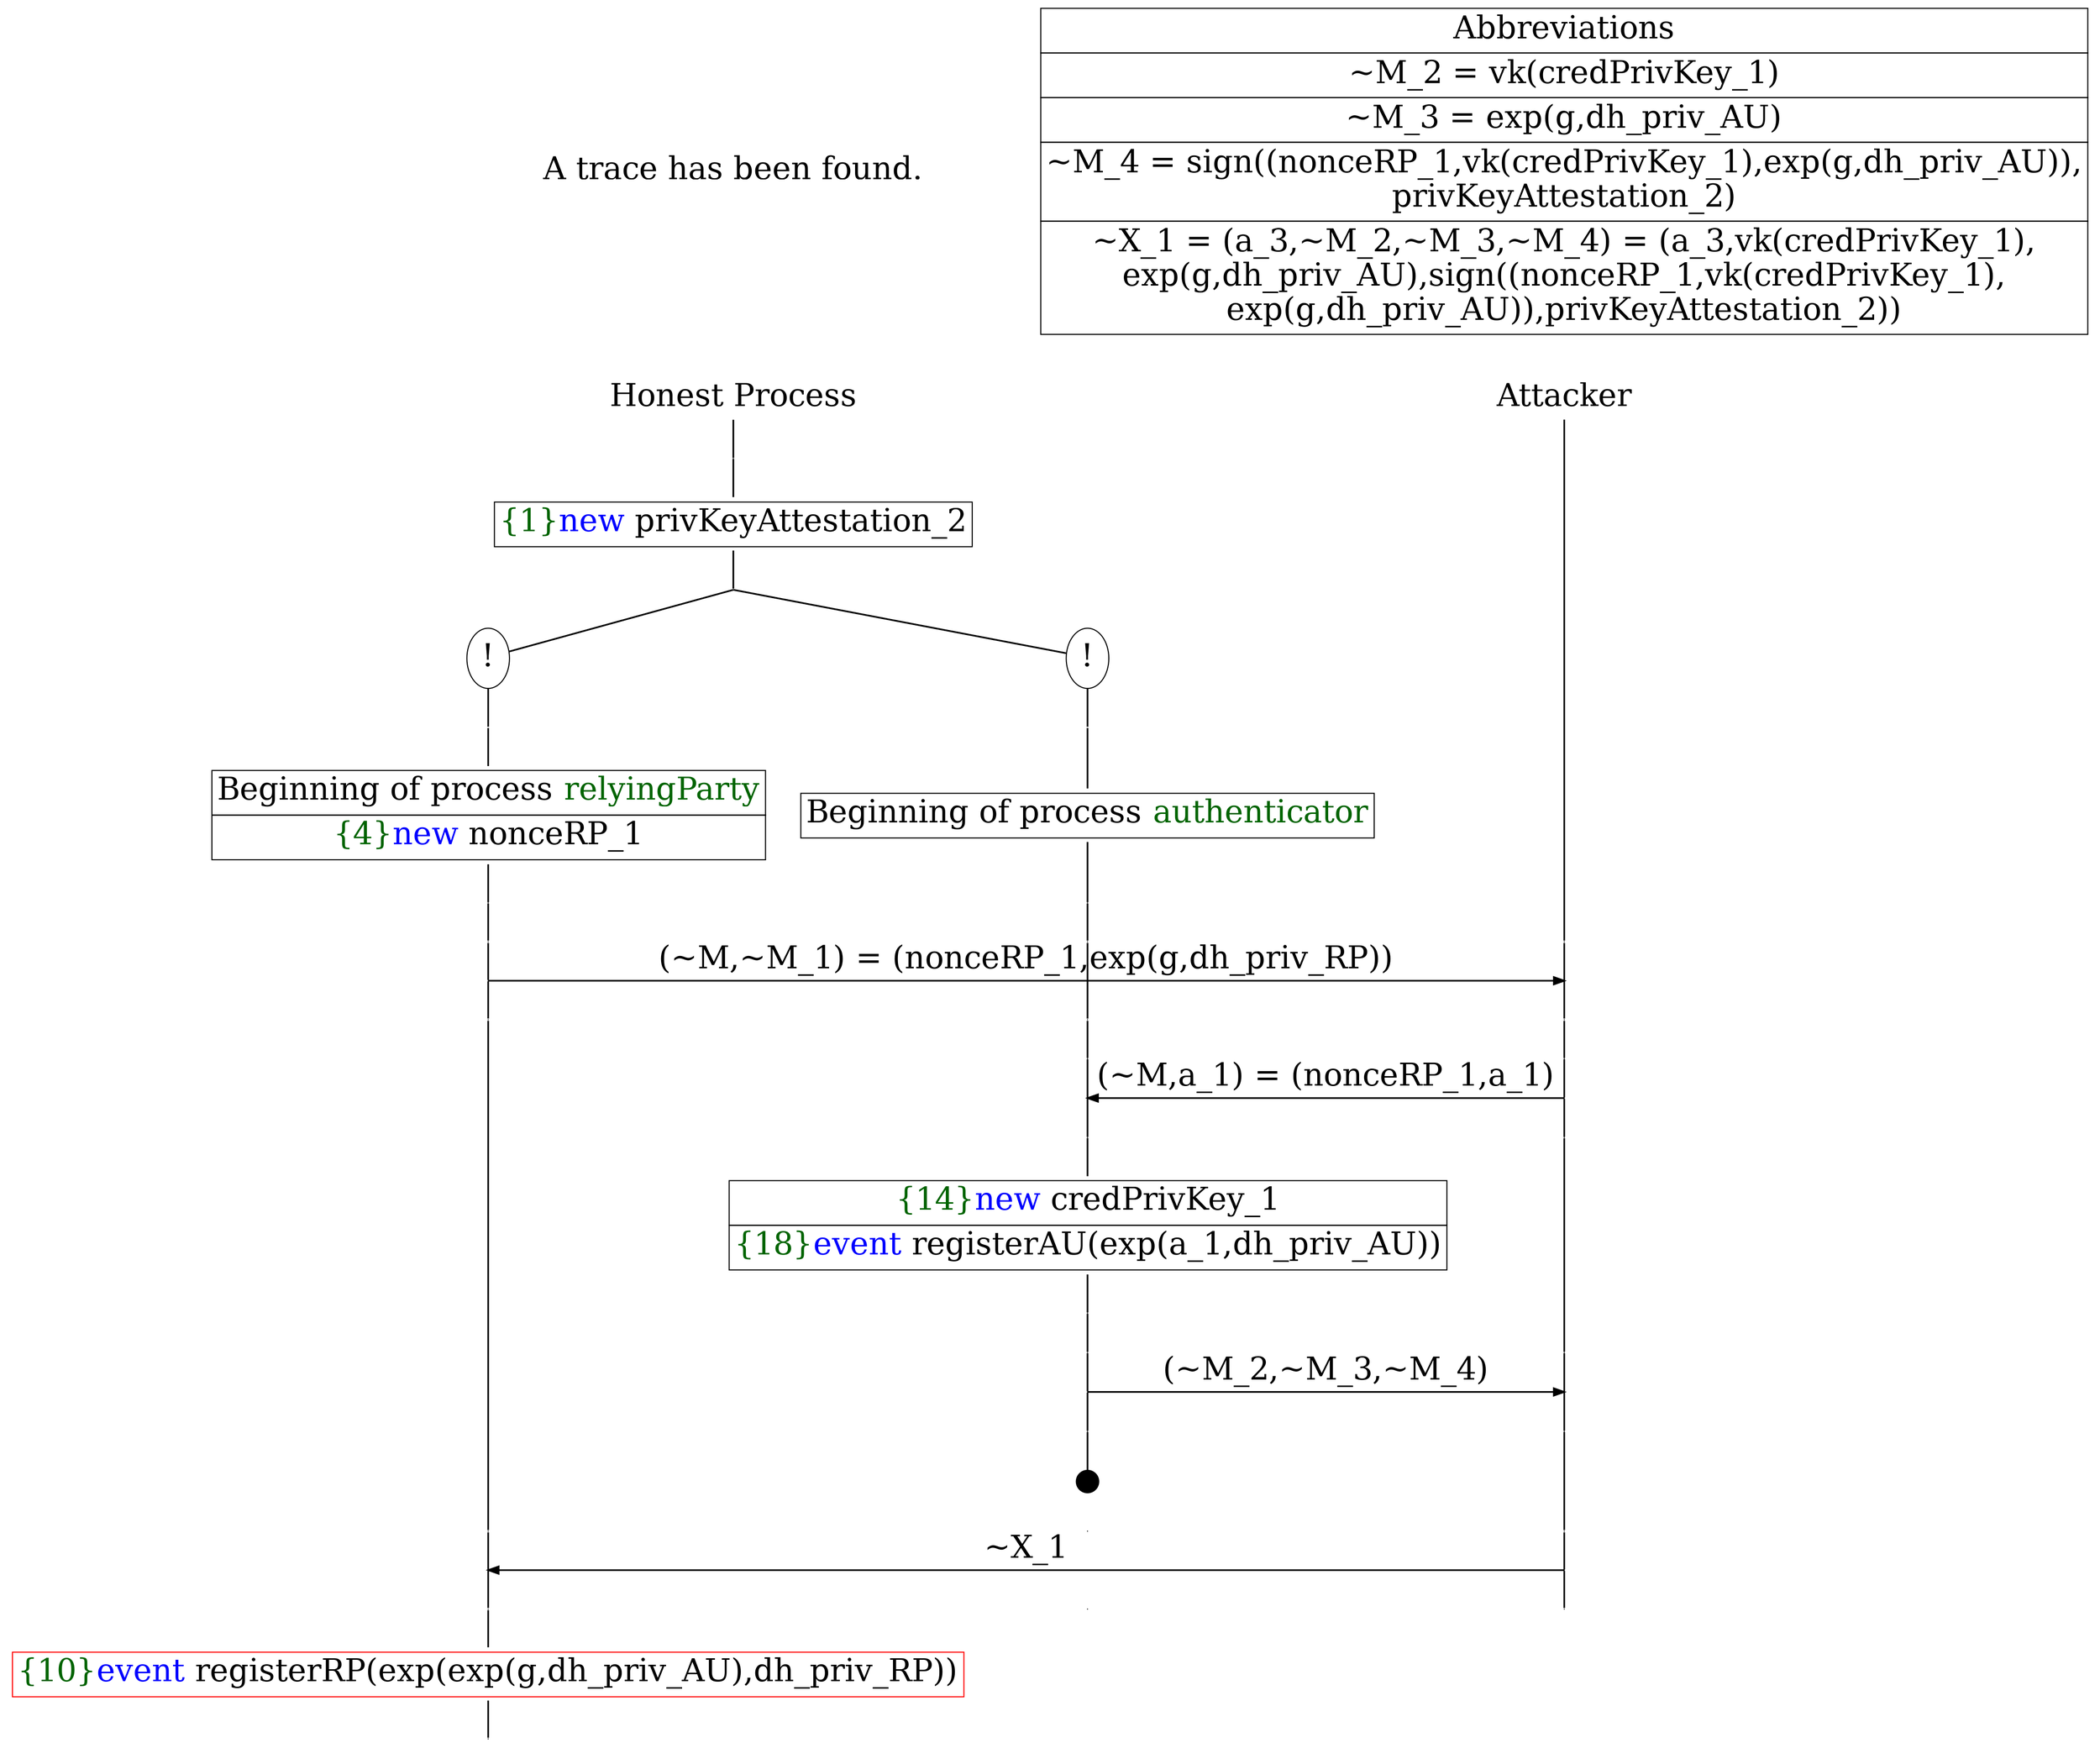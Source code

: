 digraph {
graph [ordering = out]
edge [arrowhead = none, penwidth = 1.6, fontsize = 30]
node [shape = point, width = 0, height = 0, fontsize = 30]
Trace [label = <A trace has been found.<br/>
>, shape = plaintext]
P0__0 [label = "Honest Process", shape = plaintext]
P__0 [label = "Attacker", shape = plaintext]
Trace -> P0__0 [label = "", style = invisible, weight = 100]{rank = same; P0__0 P__0}
P0__0 -> P0__1 [label = <>, weight = 100]
P0__1 -> P0__2 [label = <>, weight = 100]
P0__2 [shape = plaintext, label = <<TABLE BORDER="0" CELLBORDER="1" CELLSPACING="0" CELLPADDING="4"> <TR><TD><FONT COLOR="darkgreen">{1}</FONT><FONT COLOR="blue">new </FONT>privKeyAttestation_2</TD></TR></TABLE>>]
P0__2 -> P0__3 [label = <>, weight = 100]
/*RPar */
P0__3 -> P0_1__3 [label = <>]
P0__3 -> P0_0__3 [label = <>]
P0__3 [label = "", fixedsize = false, width = 0, height = 0, shape = none]
{rank = same; P0_0__3 P0_1__3}
P0_0__3 [label = "!", shape = ellipse]
P0_0_0__3 [label = "", fixedsize = false, width = 0, height = 0, shape = none]
P0_0__3 -> P0_0_0__3 [label = <>, weight = 100]
P0_0_0__3 -> P0_0_0__4 [label = <>, weight = 100]
P0_0_0__4 [shape = plaintext, label = <<TABLE BORDER="0" CELLBORDER="1" CELLSPACING="0" CELLPADDING="4"> <TR><TD>Beginning of process <FONT COLOR="darkgreen">authenticator</FONT></TD></TR></TABLE>>]
P0_0_0__4 -> P0_0_0__5 [label = <>, weight = 100]
P0_1__3 [label = "!", shape = ellipse]
P0_1_0__3 [label = "", fixedsize = false, width = 0, height = 0, shape = none]
P0_1__3 -> P0_1_0__3 [label = <>, weight = 100]
P0_1_0__3 -> P0_1_0__4 [label = <>, weight = 100]
P0_1_0__4 [shape = plaintext, label = <<TABLE BORDER="0" CELLBORDER="1" CELLSPACING="0" CELLPADDING="4"> <TR><TD>Beginning of process <FONT COLOR="darkgreen">relyingParty</FONT></TD></TR><TR><TD><FONT COLOR="darkgreen">{4}</FONT><FONT COLOR="blue">new </FONT>nonceRP_1</TD></TR></TABLE>>]
P0_1_0__4 -> P0_1_0__5 [label = <>, weight = 100]
P0_1_0__5 -> P0_1_0__6 [label = <>, weight = 100]
P0_0_0__5 -> P0_0_0__6 [label = <>, weight = 100]
P__0 -> P__1 [label = <>, weight = 100]
{rank = same; P__1 P0_0_0__6 P0_1_0__6}
P0_1_0__6 -> P0_1_0__7 [label = <>, weight = 100]
P__1 -> P__2 [label = <>, weight = 100]
{rank = same; P__2 P0_1_0__7}
P0_1_0__7 -> P__2 [label = <(~M,~M_1) = (nonceRP_1,exp(g,dh_priv_RP))>, arrowhead = normal]
P0_1_0__7 -> P0_1_0__8 [label = <>, weight = 100]
P0_0_0__6 -> P0_0_0__7 [label = <>, weight = 100]
P__2 -> P__3 [label = <>, weight = 100]
{rank = same; P__3 P0_0_0__7 P0_1_0__8}
P0_0_0__7 -> P0_0_0__8 [label = <>, weight = 100]
P__3 -> P__4 [label = <>, weight = 100]
{rank = same; P__4 P0_0_0__8}
P0_0_0__8 -> P0_0_0__9 [label = <>, weight = 100]
P__4 -> P__5 [label = <>, weight = 100]
{rank = same; P__5 P0_0_0__9}
P0_0_0__9 -> P__5 [label = <(~M,a_1) = (nonceRP_1,a_1)>, dir = back, arrowhead = normal]
P0_0_0__9 -> P0_0_0__10 [label = <>, weight = 100]
P__5 -> P__6 [label = <>, weight = 100]
{rank = same; P__6 P0_0_0__10}
P0_0_0__10 -> P0_0_0__11 [label = <>, weight = 100]
P0_0_0__11 [shape = plaintext, label = <<TABLE BORDER="0" CELLBORDER="1" CELLSPACING="0" CELLPADDING="4"> <TR><TD><FONT COLOR="darkgreen">{14}</FONT><FONT COLOR="blue">new </FONT>credPrivKey_1</TD></TR><TR><TD><FONT COLOR="darkgreen">{18}</FONT><FONT COLOR="blue">event</FONT> registerAU(exp(a_1,dh_priv_AU))</TD></TR></TABLE>>]
P0_0_0__11 -> P0_0_0__12 [label = <>, weight = 100]
P0_0_0__12 -> P0_0_0__13 [label = <>, weight = 100]
P__6 -> P__7 [label = <>, weight = 100]
{rank = same; P__7 P0_0_0__13}
P0_0_0__13 -> P0_0_0__14 [label = <>, weight = 100]
P__7 -> P__8 [label = <>, weight = 100]
{rank = same; P__8 P0_0_0__14}
P0_0_0__14 -> P__8 [label = <(~M_2,~M_3,~M_4)>, arrowhead = normal]
P0_0_0__14 -> P0_0_0__15 [label = <>, weight = 100]
P__8 -> P__9 [label = <>, weight = 100]
{rank = same; P__9 P0_0_0__15}
P0_0_0__16 [label = "", width = 0.3, height = 0.3]
P0_0_0__15 -> P0_0_0__16 [label = <>, weight = 100]
P0_1_0__8 -> P0_1_0__9 [label = <>, weight = 100]
P0_0_0__17 [label = "", style = invisible]
P0_0_0__16 -> P0_0_0__17 [label = <>, weight = 100, style = invisible]
P__9 -> P__10 [label = <>, weight = 100]
{rank = same; P__10 P0_0_0__17 P0_1_0__9}
P0_1_0__9 -> P0_1_0__10 [label = <>, weight = 100]
P__10 -> P__11 [label = <>, weight = 100]
{rank = same; P__11 P0_1_0__10}
P0_1_0__10 -> P__11 [label = <~X_1>, dir = back, arrowhead = normal]
P0_1_0__10 -> P0_1_0__11 [label = <>, weight = 100]
P0_0_0__18 [label = "", style = invisible]
P0_0_0__17 -> P0_0_0__18 [label = <>, weight = 100, style = invisible]
P__11 -> P__12 [label = <>, weight = 100]
{rank = same; P__12 P0_0_0__18 P0_1_0__11}
P0_1_0__11 -> P0_1_0__12 [label = <>, weight = 100]
P0_1_0__12 [color = red, shape = plaintext, label = <<TABLE BORDER="0" CELLBORDER="1" CELLSPACING="0" CELLPADDING="4"> <TR><TD><FONT COLOR="darkgreen">{10}</FONT><FONT COLOR="blue">event</FONT> registerRP(exp(exp(g,dh_priv_AU),dh_priv_RP))<br/>
</TD></TR></TABLE>>]
P0_1_0__12 -> P0_1_0__13 [label = <>, weight = 100]
Abbrev [shape = plaintext, label = <<TABLE BORDER="0" CELLBORDER="1" CELLSPACING="0" CELLPADDING="4"><TR> <TD> Abbreviations </TD></TR><TR><TD>~M_2 = vk(credPrivKey_1)</TD></TR><TR><TD>~M_3 = exp(g,dh_priv_AU)</TD></TR><TR><TD>~M_4 = sign((nonceRP_1,vk(credPrivKey_1),exp(g,dh_priv_AU)),<br/>
privKeyAttestation_2)</TD></TR><TR><TD>~X_1 = (a_3,~M_2,~M_3,~M_4) = (a_3,vk(credPrivKey_1),<br/>
exp(g,dh_priv_AU),sign((nonceRP_1,vk(credPrivKey_1),<br/>
exp(g,dh_priv_AU)),privKeyAttestation_2))</TD></TR></TABLE>>]Abbrev -> P__0 [style = invisible, weight =100]}